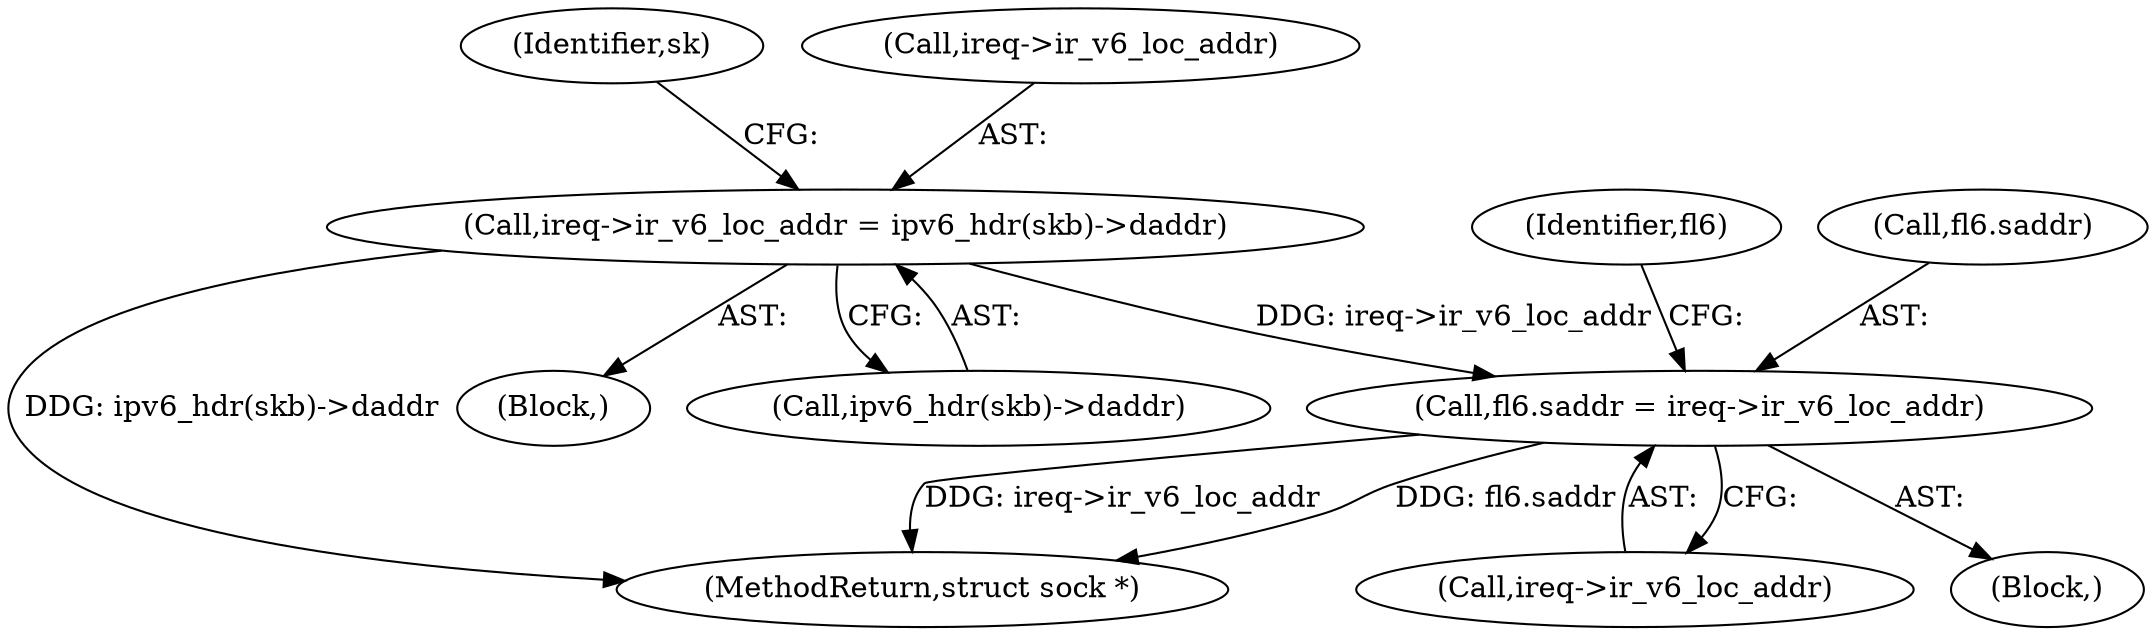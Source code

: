 digraph "0_linux_45f6fad84cc305103b28d73482b344d7f5b76f39_14@pointer" {
"1000453" [label="(Call,fl6.saddr = ireq->ir_v6_loc_addr)"];
"1000259" [label="(Call,ireq->ir_v6_loc_addr = ipv6_hdr(skb)->daddr)"];
"1000457" [label="(Call,ireq->ir_v6_loc_addr)"];
"1000263" [label="(Call,ipv6_hdr(skb)->daddr)"];
"1000462" [label="(Identifier,fl6)"];
"1000453" [label="(Call,fl6.saddr = ireq->ir_v6_loc_addr)"];
"1000560" [label="(MethodReturn,struct sock *)"];
"1000270" [label="(Identifier,sk)"];
"1000454" [label="(Call,fl6.saddr)"];
"1000259" [label="(Call,ireq->ir_v6_loc_addr = ipv6_hdr(skb)->daddr)"];
"1000106" [label="(Block,)"];
"1000421" [label="(Block,)"];
"1000260" [label="(Call,ireq->ir_v6_loc_addr)"];
"1000453" -> "1000421"  [label="AST: "];
"1000453" -> "1000457"  [label="CFG: "];
"1000454" -> "1000453"  [label="AST: "];
"1000457" -> "1000453"  [label="AST: "];
"1000462" -> "1000453"  [label="CFG: "];
"1000453" -> "1000560"  [label="DDG: ireq->ir_v6_loc_addr"];
"1000453" -> "1000560"  [label="DDG: fl6.saddr"];
"1000259" -> "1000453"  [label="DDG: ireq->ir_v6_loc_addr"];
"1000259" -> "1000106"  [label="AST: "];
"1000259" -> "1000263"  [label="CFG: "];
"1000260" -> "1000259"  [label="AST: "];
"1000263" -> "1000259"  [label="AST: "];
"1000270" -> "1000259"  [label="CFG: "];
"1000259" -> "1000560"  [label="DDG: ipv6_hdr(skb)->daddr"];
}
